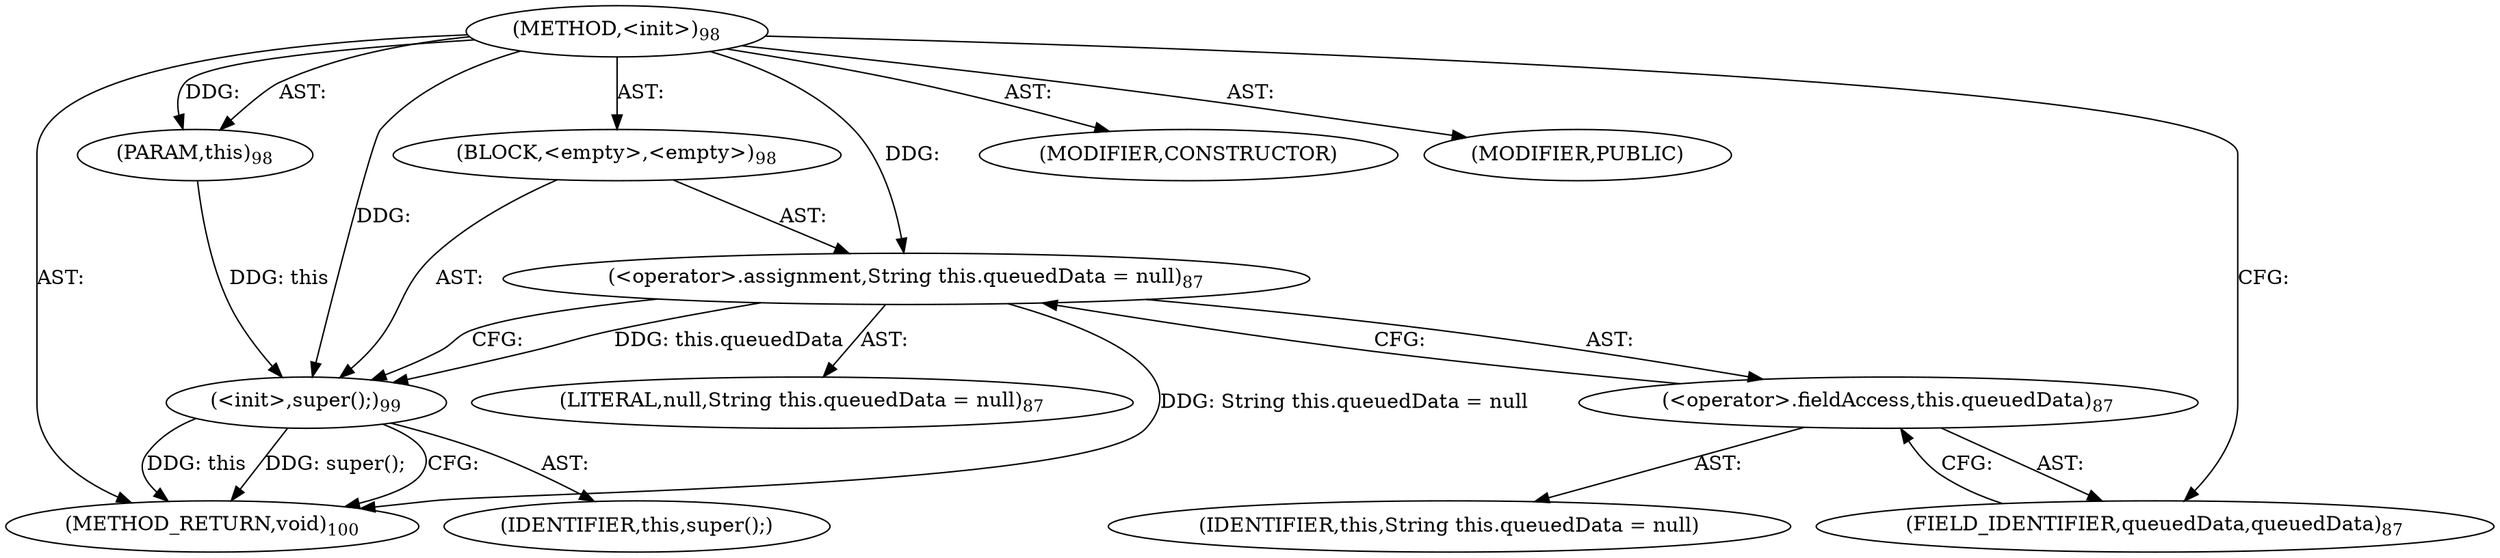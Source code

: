 digraph "&lt;init&gt;" {  
"111669149696" [label = <(METHOD,&lt;init&gt;)<SUB>98</SUB>> ]
"115964116993" [label = <(PARAM,this)<SUB>98</SUB>> ]
"25769803776" [label = <(BLOCK,&lt;empty&gt;,&lt;empty&gt;)<SUB>98</SUB>> ]
"30064771074" [label = <(&lt;operator&gt;.assignment,String this.queuedData = null)<SUB>87</SUB>> ]
"30064771075" [label = <(&lt;operator&gt;.fieldAccess,this.queuedData)<SUB>87</SUB>> ]
"68719476741" [label = <(IDENTIFIER,this,String this.queuedData = null)> ]
"55834574848" [label = <(FIELD_IDENTIFIER,queuedData,queuedData)<SUB>87</SUB>> ]
"90194313216" [label = <(LITERAL,null,String this.queuedData = null)<SUB>87</SUB>> ]
"30064771072" [label = <(&lt;init&gt;,super();)<SUB>99</SUB>> ]
"68719476738" [label = <(IDENTIFIER,this,super();)> ]
"133143986179" [label = <(MODIFIER,CONSTRUCTOR)> ]
"133143986180" [label = <(MODIFIER,PUBLIC)> ]
"128849018880" [label = <(METHOD_RETURN,void)<SUB>100</SUB>> ]
  "111669149696" -> "115964116993"  [ label = "AST: "] 
  "111669149696" -> "25769803776"  [ label = "AST: "] 
  "111669149696" -> "133143986179"  [ label = "AST: "] 
  "111669149696" -> "133143986180"  [ label = "AST: "] 
  "111669149696" -> "128849018880"  [ label = "AST: "] 
  "25769803776" -> "30064771074"  [ label = "AST: "] 
  "25769803776" -> "30064771072"  [ label = "AST: "] 
  "30064771074" -> "30064771075"  [ label = "AST: "] 
  "30064771074" -> "90194313216"  [ label = "AST: "] 
  "30064771075" -> "68719476741"  [ label = "AST: "] 
  "30064771075" -> "55834574848"  [ label = "AST: "] 
  "30064771072" -> "68719476738"  [ label = "AST: "] 
  "30064771074" -> "30064771072"  [ label = "CFG: "] 
  "30064771072" -> "128849018880"  [ label = "CFG: "] 
  "30064771075" -> "30064771074"  [ label = "CFG: "] 
  "55834574848" -> "30064771075"  [ label = "CFG: "] 
  "111669149696" -> "55834574848"  [ label = "CFG: "] 
  "30064771074" -> "128849018880"  [ label = "DDG: String this.queuedData = null"] 
  "30064771072" -> "128849018880"  [ label = "DDG: this"] 
  "30064771072" -> "128849018880"  [ label = "DDG: super();"] 
  "111669149696" -> "115964116993"  [ label = "DDG: "] 
  "111669149696" -> "30064771074"  [ label = "DDG: "] 
  "115964116993" -> "30064771072"  [ label = "DDG: this"] 
  "30064771074" -> "30064771072"  [ label = "DDG: this.queuedData"] 
  "111669149696" -> "30064771072"  [ label = "DDG: "] 
}
